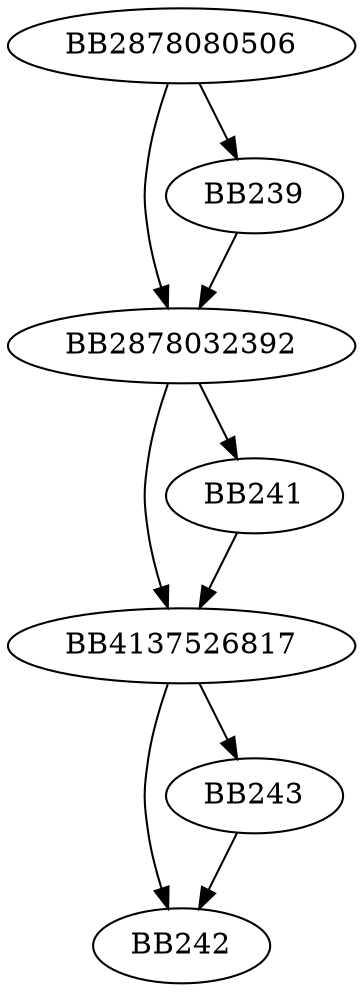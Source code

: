 digraph G{
	BB2878080506->BB2878032392;
	BB2878080506->BB239;
	BB239->BB2878032392;
	BB2878032392->BB4137526817;
	BB2878032392->BB241;
	BB241->BB4137526817;
	BB4137526817->BB242;
	BB4137526817->BB243;
	BB243->BB242;
}
